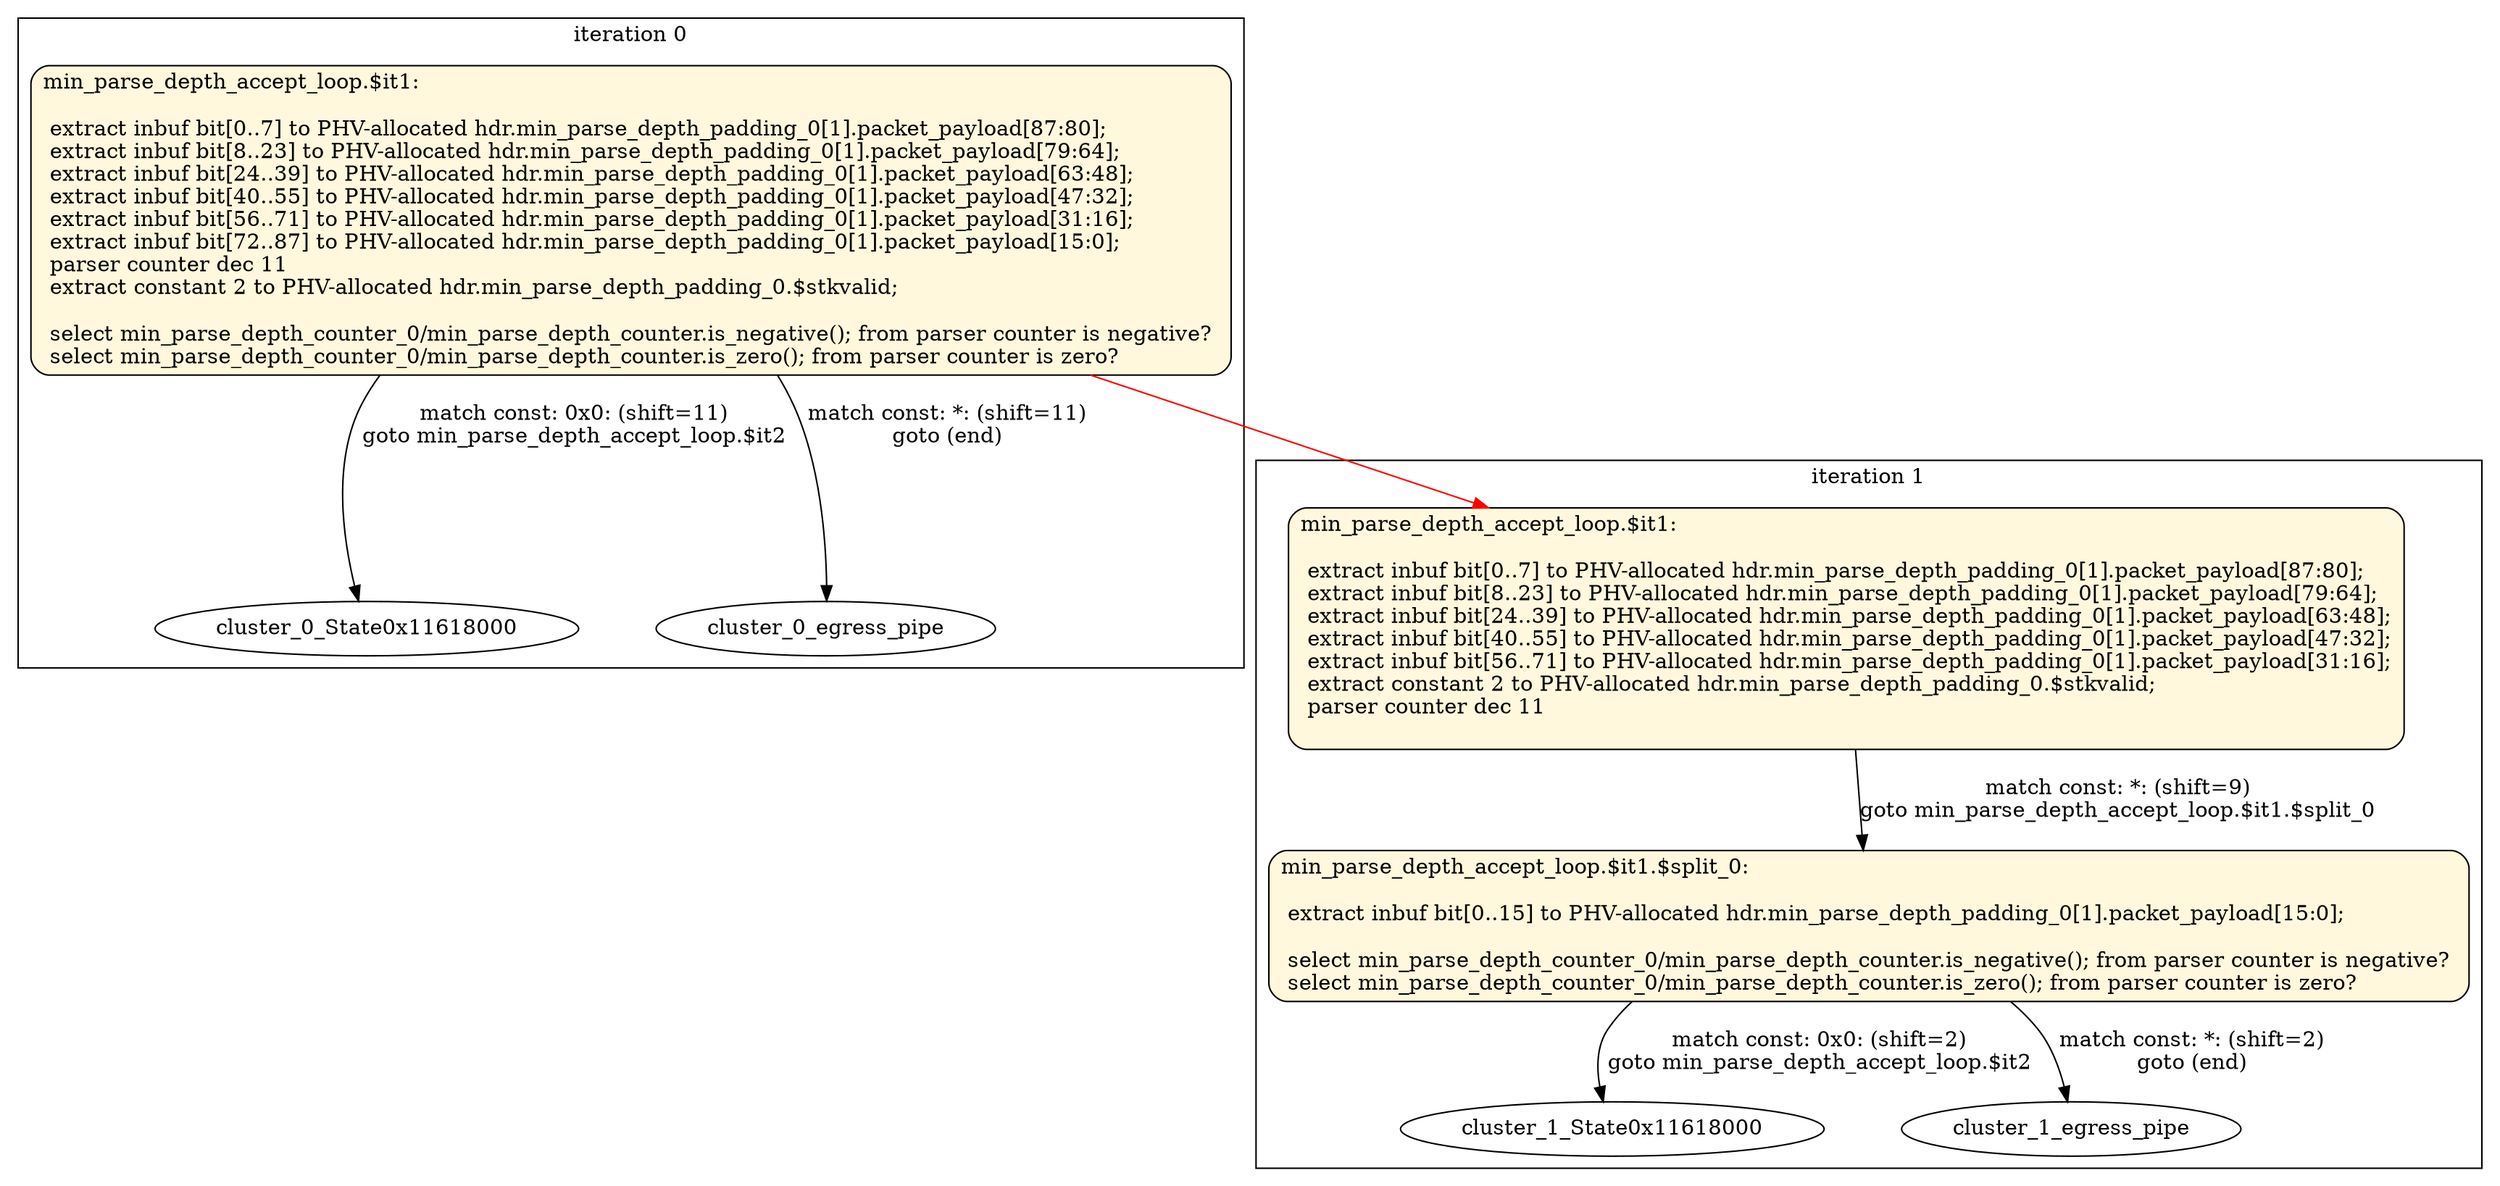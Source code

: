 digraph states { 
subgraph cluster_0 {
label="iteration 0"size="8,5"
cluster_0_State0x11618240 [shape=record, style="filled,rounded", fillcolor=cornsilk, label="{min_parse_depth_accept_loop\.\$it1:\l\l    extract inbuf bit[0\.\.7] to PHV-allocated hdr\.min_parse_depth_padding_0[1]\.packet_payload[87:80];\l    extract inbuf bit[8\.\.23] to PHV-allocated hdr\.min_parse_depth_padding_0[1]\.packet_payload[79:64];\l    extract inbuf bit[24\.\.39] to PHV-allocated hdr\.min_parse_depth_padding_0[1]\.packet_payload[63:48];\l    extract inbuf bit[40\.\.55] to PHV-allocated hdr\.min_parse_depth_padding_0[1]\.packet_payload[47:32];\l    extract inbuf bit[56\.\.71] to PHV-allocated hdr\.min_parse_depth_padding_0[1]\.packet_payload[31:16];\l    extract inbuf bit[72\.\.87] to PHV-allocated hdr\.min_parse_depth_padding_0[1]\.packet_payload[15:0];\l    parser counter dec 11\l    extract constant 2 to PHV-allocated hdr\.min_parse_depth_padding_0\.\$stkvalid;\l\l    select min_parse_depth_counter_0/min_parse_depth_counter\.is_negative(); from parser counter is negative? \l    select min_parse_depth_counter_0/min_parse_depth_counter\.is_zero(); from parser counter is zero? \l}"];
cluster_0_State0x11618240 -> cluster_0_State0x11618000 [ label="match const: 0x0: (shift=11)
goto min_parse_depth_accept_loop\.\$it2" ]
cluster_0_State0x11618240 -> cluster_0_egress_pipe [ label="match const: *: (shift=11)
goto (end)" ]
}
subgraph cluster_1 {
label="iteration 1"size="8,5"
cluster_1_State0x11618240 [shape=record, style="filled,rounded", fillcolor=cornsilk, label="{min_parse_depth_accept_loop\.\$it1:\l\l    extract inbuf bit[0\.\.7] to PHV-allocated hdr\.min_parse_depth_padding_0[1]\.packet_payload[87:80];\l    extract inbuf bit[8\.\.23] to PHV-allocated hdr\.min_parse_depth_padding_0[1]\.packet_payload[79:64];\l    extract inbuf bit[24\.\.39] to PHV-allocated hdr\.min_parse_depth_padding_0[1]\.packet_payload[63:48];\l    extract inbuf bit[40\.\.55] to PHV-allocated hdr\.min_parse_depth_padding_0[1]\.packet_payload[47:32];\l    extract inbuf bit[56\.\.71] to PHV-allocated hdr\.min_parse_depth_padding_0[1]\.packet_payload[31:16];\l    extract constant 2 to PHV-allocated hdr\.min_parse_depth_padding_0\.\$stkvalid;\l    parser counter dec 11\l\l}"];
cluster_1_State0x11620480 [shape=record, style="filled,rounded", fillcolor=cornsilk, label="{min_parse_depth_accept_loop\.\$it1\.\$split_0:\l\l    extract inbuf bit[0\.\.15] to PHV-allocated hdr\.min_parse_depth_padding_0[1]\.packet_payload[15:0];\l\l    select min_parse_depth_counter_0/min_parse_depth_counter\.is_negative(); from parser counter is negative? \l    select min_parse_depth_counter_0/min_parse_depth_counter\.is_zero(); from parser counter is zero? \l}"];
cluster_1_State0x11618240 -> cluster_1_State0x11620480 [ label="match const: *: (shift=9)
goto min_parse_depth_accept_loop\.\$it1\.\$split_0" ]
cluster_1_State0x11620480 -> cluster_1_State0x11618000 [ label="match const: 0x0: (shift=2)
goto min_parse_depth_accept_loop\.\$it2" ]
cluster_1_State0x11620480 -> cluster_1_egress_pipe [ label="match const: *: (shift=2)
goto (end)" ]
}
cluster_0_State0x11618240 -> cluster_1_State0x11618240 [ color="red" ]
}
